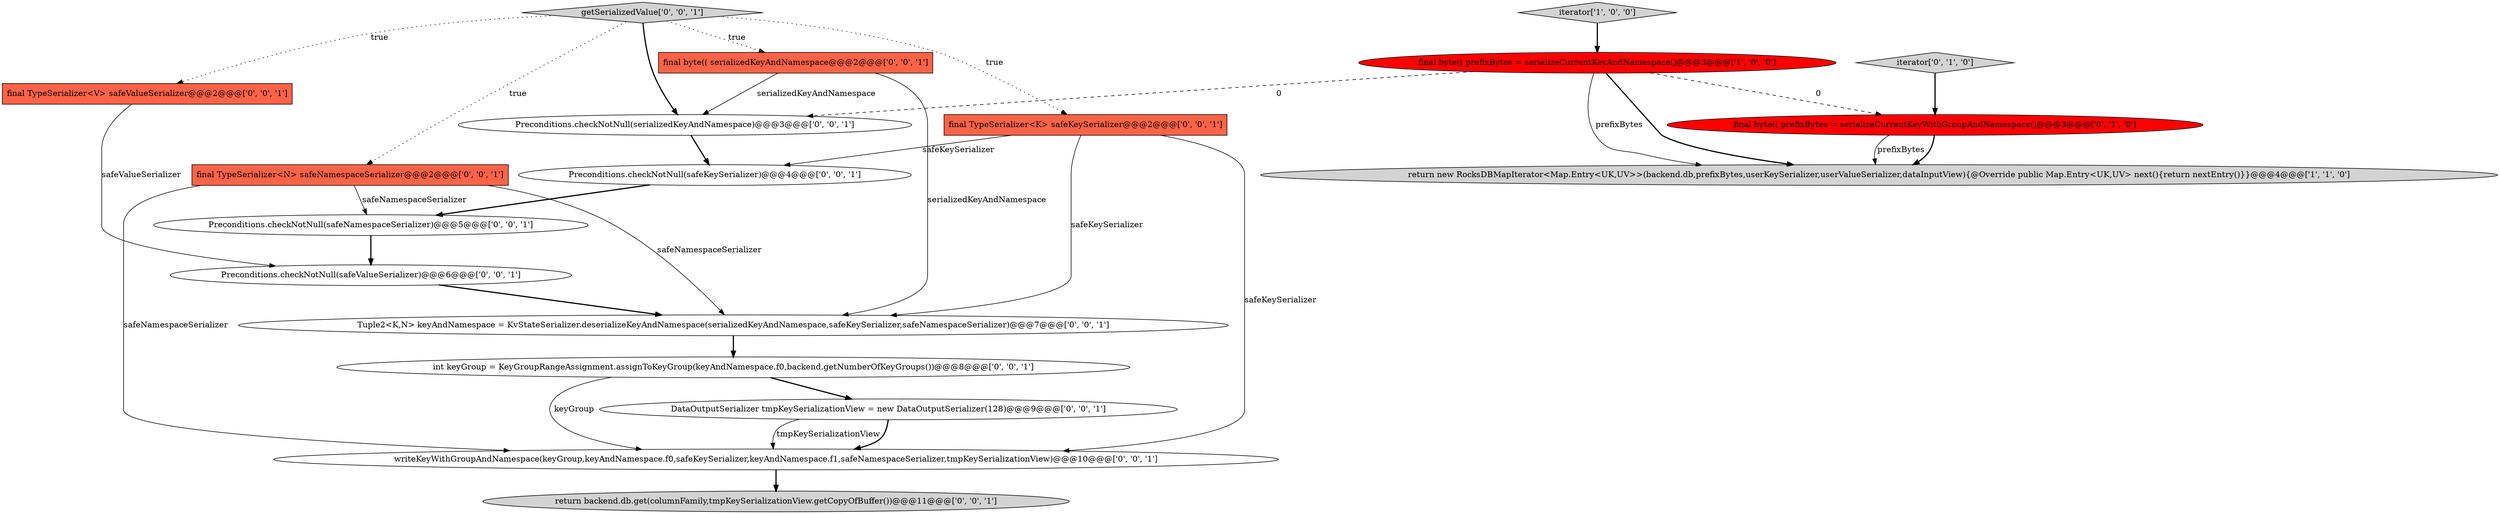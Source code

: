 digraph {
14 [style = filled, label = "Preconditions.checkNotNull(serializedKeyAndNamespace)@@@3@@@['0', '0', '1']", fillcolor = white, shape = ellipse image = "AAA0AAABBB3BBB"];
6 [style = filled, label = "final TypeSerializer<K> safeKeySerializer@@@2@@@['0', '0', '1']", fillcolor = tomato, shape = box image = "AAA0AAABBB3BBB"];
15 [style = filled, label = "Preconditions.checkNotNull(safeNamespaceSerializer)@@@5@@@['0', '0', '1']", fillcolor = white, shape = ellipse image = "AAA0AAABBB3BBB"];
13 [style = filled, label = "final TypeSerializer<V> safeValueSerializer@@@2@@@['0', '0', '1']", fillcolor = tomato, shape = box image = "AAA0AAABBB3BBB"];
17 [style = filled, label = "final TypeSerializer<N> safeNamespaceSerializer@@@2@@@['0', '0', '1']", fillcolor = tomato, shape = box image = "AAA0AAABBB3BBB"];
2 [style = filled, label = "iterator['1', '0', '0']", fillcolor = lightgray, shape = diamond image = "AAA0AAABBB1BBB"];
12 [style = filled, label = "DataOutputSerializer tmpKeySerializationView = new DataOutputSerializer(128)@@@9@@@['0', '0', '1']", fillcolor = white, shape = ellipse image = "AAA0AAABBB3BBB"];
16 [style = filled, label = "getSerializedValue['0', '0', '1']", fillcolor = lightgray, shape = diamond image = "AAA0AAABBB3BBB"];
18 [style = filled, label = "writeKeyWithGroupAndNamespace(keyGroup,keyAndNamespace.f0,safeKeySerializer,keyAndNamespace.f1,safeNamespaceSerializer,tmpKeySerializationView)@@@10@@@['0', '0', '1']", fillcolor = white, shape = ellipse image = "AAA0AAABBB3BBB"];
3 [style = filled, label = "final byte(( prefixBytes = serializeCurrentKeyWithGroupAndNamespace()@@@3@@@['0', '1', '0']", fillcolor = red, shape = ellipse image = "AAA1AAABBB2BBB"];
7 [style = filled, label = "Tuple2<K,N> keyAndNamespace = KvStateSerializer.deserializeKeyAndNamespace(serializedKeyAndNamespace,safeKeySerializer,safeNamespaceSerializer)@@@7@@@['0', '0', '1']", fillcolor = white, shape = ellipse image = "AAA0AAABBB3BBB"];
4 [style = filled, label = "iterator['0', '1', '0']", fillcolor = lightgray, shape = diamond image = "AAA0AAABBB2BBB"];
1 [style = filled, label = "return new RocksDBMapIterator<Map.Entry<UK,UV>>(backend.db,prefixBytes,userKeySerializer,userValueSerializer,dataInputView){@Override public Map.Entry<UK,UV> next(){return nextEntry()}}@@@4@@@['1', '1', '0']", fillcolor = lightgray, shape = ellipse image = "AAA0AAABBB1BBB"];
5 [style = filled, label = "final byte(( serializedKeyAndNamespace@@@2@@@['0', '0', '1']", fillcolor = tomato, shape = box image = "AAA0AAABBB3BBB"];
11 [style = filled, label = "int keyGroup = KeyGroupRangeAssignment.assignToKeyGroup(keyAndNamespace.f0,backend.getNumberOfKeyGroups())@@@8@@@['0', '0', '1']", fillcolor = white, shape = ellipse image = "AAA0AAABBB3BBB"];
10 [style = filled, label = "Preconditions.checkNotNull(safeValueSerializer)@@@6@@@['0', '0', '1']", fillcolor = white, shape = ellipse image = "AAA0AAABBB3BBB"];
8 [style = filled, label = "return backend.db.get(columnFamily,tmpKeySerializationView.getCopyOfBuffer())@@@11@@@['0', '0', '1']", fillcolor = lightgray, shape = ellipse image = "AAA0AAABBB3BBB"];
9 [style = filled, label = "Preconditions.checkNotNull(safeKeySerializer)@@@4@@@['0', '0', '1']", fillcolor = white, shape = ellipse image = "AAA0AAABBB3BBB"];
0 [style = filled, label = "final byte(( prefixBytes = serializeCurrentKeyAndNamespace()@@@3@@@['1', '0', '0']", fillcolor = red, shape = ellipse image = "AAA1AAABBB1BBB"];
11->18 [style = solid, label="keyGroup"];
4->3 [style = bold, label=""];
0->1 [style = solid, label="prefixBytes"];
15->10 [style = bold, label=""];
7->11 [style = bold, label=""];
0->3 [style = dashed, label="0"];
3->1 [style = bold, label=""];
16->13 [style = dotted, label="true"];
5->7 [style = solid, label="serializedKeyAndNamespace"];
17->15 [style = solid, label="safeNamespaceSerializer"];
16->17 [style = dotted, label="true"];
11->12 [style = bold, label=""];
17->18 [style = solid, label="safeNamespaceSerializer"];
10->7 [style = bold, label=""];
6->18 [style = solid, label="safeKeySerializer"];
3->1 [style = solid, label="prefixBytes"];
0->14 [style = dashed, label="0"];
13->10 [style = solid, label="safeValueSerializer"];
12->18 [style = solid, label="tmpKeySerializationView"];
2->0 [style = bold, label=""];
9->15 [style = bold, label=""];
0->1 [style = bold, label=""];
5->14 [style = solid, label="serializedKeyAndNamespace"];
12->18 [style = bold, label=""];
16->5 [style = dotted, label="true"];
6->9 [style = solid, label="safeKeySerializer"];
16->14 [style = bold, label=""];
14->9 [style = bold, label=""];
17->7 [style = solid, label="safeNamespaceSerializer"];
18->8 [style = bold, label=""];
6->7 [style = solid, label="safeKeySerializer"];
16->6 [style = dotted, label="true"];
}
